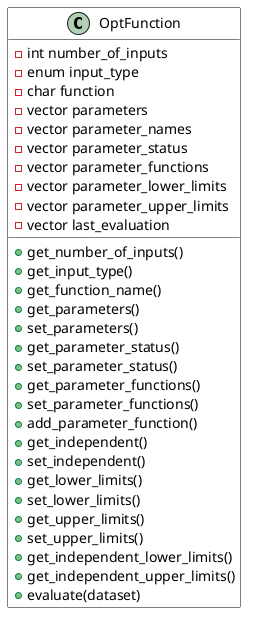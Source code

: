 @startuml OptFunction_diagram

skinparam class {
BackgroundColor White
ArrowColor Black
BorderColor Black
}

class OptFunction{
- int number_of_inputs
- enum input_type
- char function
- vector parameters
- vector parameter_names
- vector parameter_status
- vector parameter_functions
- vector parameter_lower_limits
- vector parameter_upper_limits
- vector last_evaluation
+ get_number_of_inputs()
+ get_input_type()
+ get_function_name()
+ get_parameters()
+ set_parameters()
+ get_parameter_status()
+ set_parameter_status()
+ get_parameter_functions()
+ set_parameter_functions()
+ add_parameter_function()
+ get_independent()
+ set_independent()
+ get_lower_limits()
+ set_lower_limits()
+ get_upper_limits()
+ set_upper_limits()
+ get_independent_lower_limits()
+ get_independent_upper_limits()
+ evaluate(dataset)
}
@enduml
